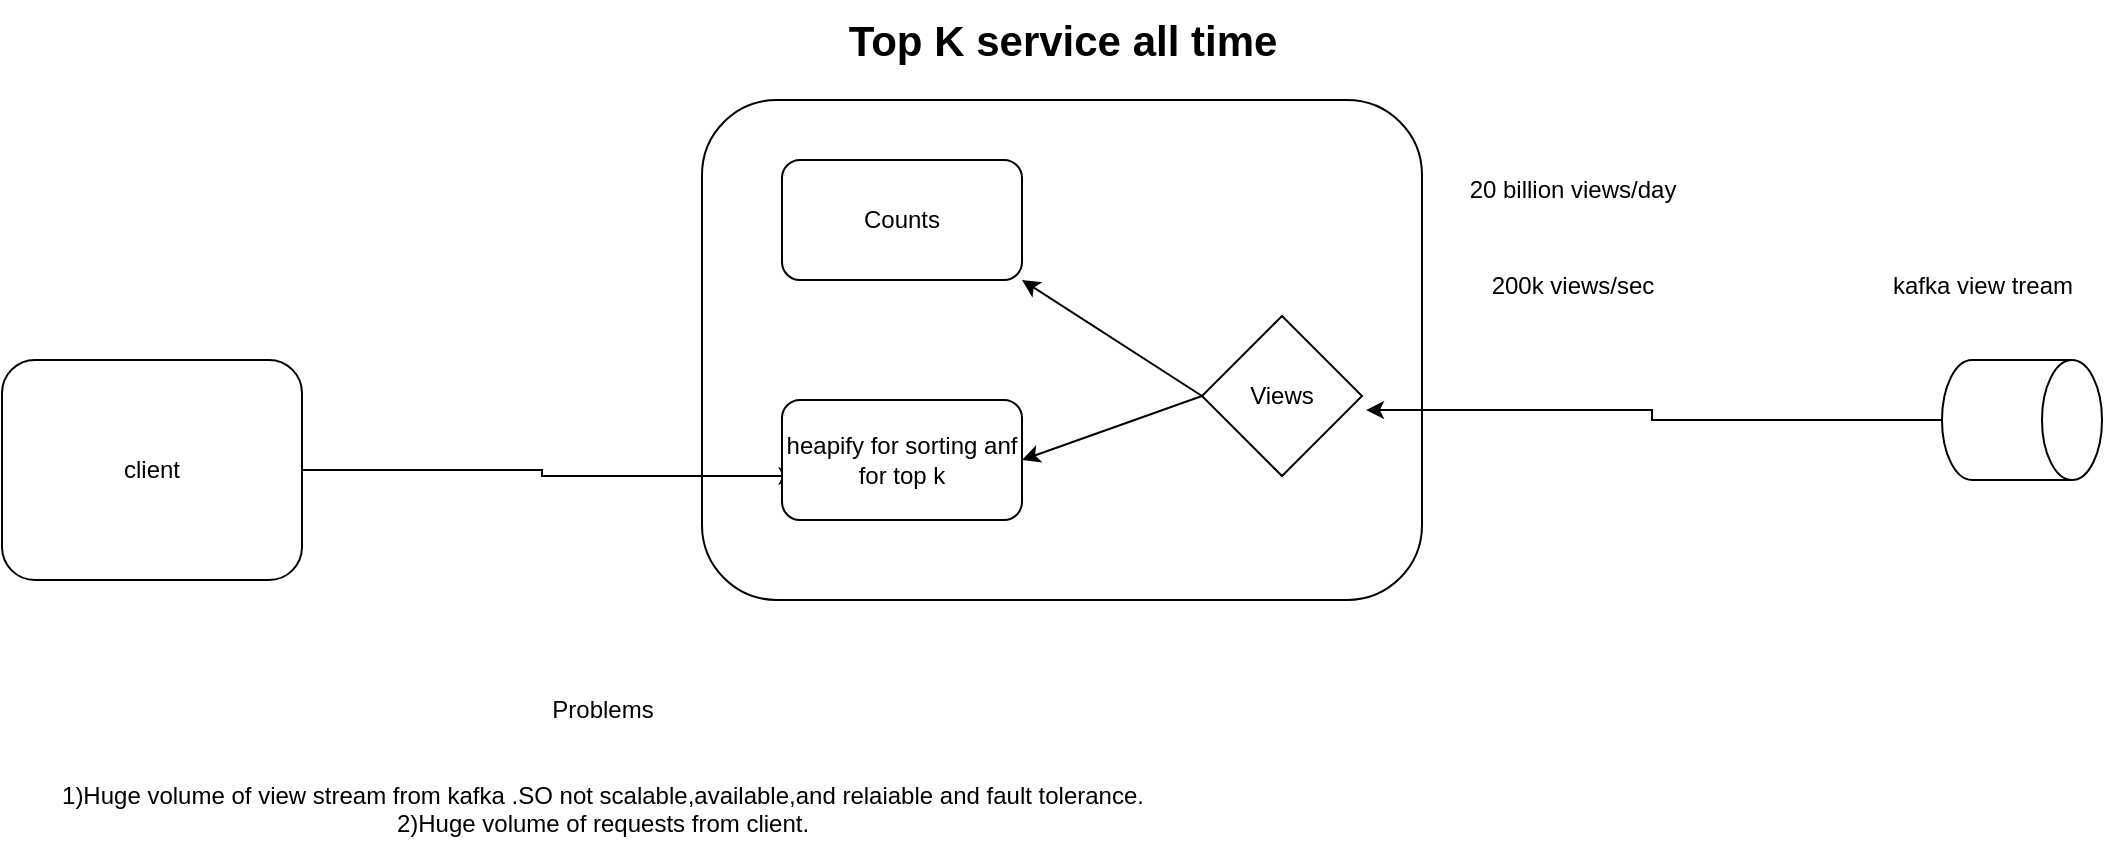 <mxfile version="26.0.3">
  <diagram name="Page-1" id="eRn_LyaXD7JEDhkty-Tk">
    <mxGraphModel dx="794" dy="412" grid="1" gridSize="10" guides="1" tooltips="1" connect="1" arrows="1" fold="1" page="1" pageScale="1" pageWidth="2300" pageHeight="2300" math="0" shadow="0">
      <root>
        <mxCell id="0" />
        <mxCell id="1" parent="0" />
        <mxCell id="rknyvr7Q_bBwkxeCkK-Z-1" value="" style="rounded=1;whiteSpace=wrap;html=1;" vertex="1" parent="1">
          <mxGeometry x="380" y="60" width="360" height="250" as="geometry" />
        </mxCell>
        <mxCell id="rknyvr7Q_bBwkxeCkK-Z-3" value="client" style="rounded=1;whiteSpace=wrap;html=1;" vertex="1" parent="1">
          <mxGeometry x="30" y="190" width="150" height="110" as="geometry" />
        </mxCell>
        <mxCell id="rknyvr7Q_bBwkxeCkK-Z-4" style="edgeStyle=orthogonalEdgeStyle;rounded=0;orthogonalLoop=1;jettySize=auto;html=1;entryX=0.061;entryY=0.633;entryDx=0;entryDy=0;entryPerimeter=0;" edge="1" parent="1" source="rknyvr7Q_bBwkxeCkK-Z-3" target="rknyvr7Q_bBwkxeCkK-Z-11">
          <mxGeometry relative="1" as="geometry" />
        </mxCell>
        <mxCell id="rknyvr7Q_bBwkxeCkK-Z-5" value="" style="shape=cylinder3;whiteSpace=wrap;html=1;boundedLbl=1;backgroundOutline=1;size=15;rotation=90;" vertex="1" parent="1">
          <mxGeometry x="1010" y="180" width="60" height="80" as="geometry" />
        </mxCell>
        <mxCell id="rknyvr7Q_bBwkxeCkK-Z-7" value="kafka view tream" style="text;html=1;align=center;verticalAlign=middle;resizable=0;points=[];autosize=1;strokeColor=none;fillColor=none;" vertex="1" parent="1">
          <mxGeometry x="965" y="138" width="110" height="30" as="geometry" />
        </mxCell>
        <mxCell id="rknyvr7Q_bBwkxeCkK-Z-8" value="&lt;b&gt;&lt;font style=&quot;font-size: 21px;&quot;&gt;Top K service all time&lt;/font&gt;&lt;/b&gt;" style="text;html=1;align=center;verticalAlign=middle;resizable=0;points=[];autosize=1;strokeColor=none;fillColor=none;" vertex="1" parent="1">
          <mxGeometry x="440" y="10" width="240" height="40" as="geometry" />
        </mxCell>
        <mxCell id="rknyvr7Q_bBwkxeCkK-Z-10" value="Counts" style="rounded=1;whiteSpace=wrap;html=1;" vertex="1" parent="1">
          <mxGeometry x="420" y="90" width="120" height="60" as="geometry" />
        </mxCell>
        <mxCell id="rknyvr7Q_bBwkxeCkK-Z-11" value="heapify for sorting anf for top k" style="rounded=1;whiteSpace=wrap;html=1;" vertex="1" parent="1">
          <mxGeometry x="420" y="210" width="120" height="60" as="geometry" />
        </mxCell>
        <mxCell id="rknyvr7Q_bBwkxeCkK-Z-12" value="Views" style="rhombus;whiteSpace=wrap;html=1;" vertex="1" parent="1">
          <mxGeometry x="630" y="168" width="80" height="80" as="geometry" />
        </mxCell>
        <mxCell id="rknyvr7Q_bBwkxeCkK-Z-13" style="edgeStyle=orthogonalEdgeStyle;rounded=0;orthogonalLoop=1;jettySize=auto;html=1;entryX=1.025;entryY=0.588;entryDx=0;entryDy=0;entryPerimeter=0;" edge="1" parent="1" source="rknyvr7Q_bBwkxeCkK-Z-5" target="rknyvr7Q_bBwkxeCkK-Z-12">
          <mxGeometry relative="1" as="geometry" />
        </mxCell>
        <mxCell id="rknyvr7Q_bBwkxeCkK-Z-15" value="" style="endArrow=classic;html=1;rounded=0;exitX=0;exitY=0.5;exitDx=0;exitDy=0;entryX=1;entryY=1;entryDx=0;entryDy=0;" edge="1" parent="1" source="rknyvr7Q_bBwkxeCkK-Z-12" target="rknyvr7Q_bBwkxeCkK-Z-10">
          <mxGeometry width="50" height="50" relative="1" as="geometry">
            <mxPoint x="720" y="240" as="sourcePoint" />
            <mxPoint x="770" y="190" as="targetPoint" />
          </mxGeometry>
        </mxCell>
        <mxCell id="rknyvr7Q_bBwkxeCkK-Z-17" value="" style="endArrow=classic;html=1;rounded=0;entryX=1;entryY=0.5;entryDx=0;entryDy=0;exitX=0;exitY=0.5;exitDx=0;exitDy=0;" edge="1" parent="1" source="rknyvr7Q_bBwkxeCkK-Z-12" target="rknyvr7Q_bBwkxeCkK-Z-11">
          <mxGeometry width="50" height="50" relative="1" as="geometry">
            <mxPoint x="580" y="260" as="sourcePoint" />
            <mxPoint x="630" y="210" as="targetPoint" />
          </mxGeometry>
        </mxCell>
        <mxCell id="rknyvr7Q_bBwkxeCkK-Z-18" value="Problems&lt;div&gt;&lt;br&gt;&lt;/div&gt;&lt;div&gt;&lt;br&gt;&lt;/div&gt;&lt;div&gt;1)Huge volume of view stream from kafka .SO not scalable,available,and relaiable and fault tolerance.&lt;/div&gt;&lt;div&gt;2)Huge volume of requests from client.&lt;/div&gt;" style="text;html=1;align=center;verticalAlign=middle;resizable=0;points=[];autosize=1;strokeColor=none;fillColor=none;" vertex="1" parent="1">
          <mxGeometry x="50" y="348" width="560" height="90" as="geometry" />
        </mxCell>
        <mxCell id="rknyvr7Q_bBwkxeCkK-Z-19" value="20 billion views/day" style="text;html=1;align=center;verticalAlign=middle;resizable=0;points=[];autosize=1;strokeColor=none;fillColor=none;" vertex="1" parent="1">
          <mxGeometry x="750" y="90" width="130" height="30" as="geometry" />
        </mxCell>
        <mxCell id="rknyvr7Q_bBwkxeCkK-Z-20" value="200k views/sec" style="text;html=1;align=center;verticalAlign=middle;resizable=0;points=[];autosize=1;strokeColor=none;fillColor=none;" vertex="1" parent="1">
          <mxGeometry x="765" y="138" width="100" height="30" as="geometry" />
        </mxCell>
      </root>
    </mxGraphModel>
  </diagram>
</mxfile>
